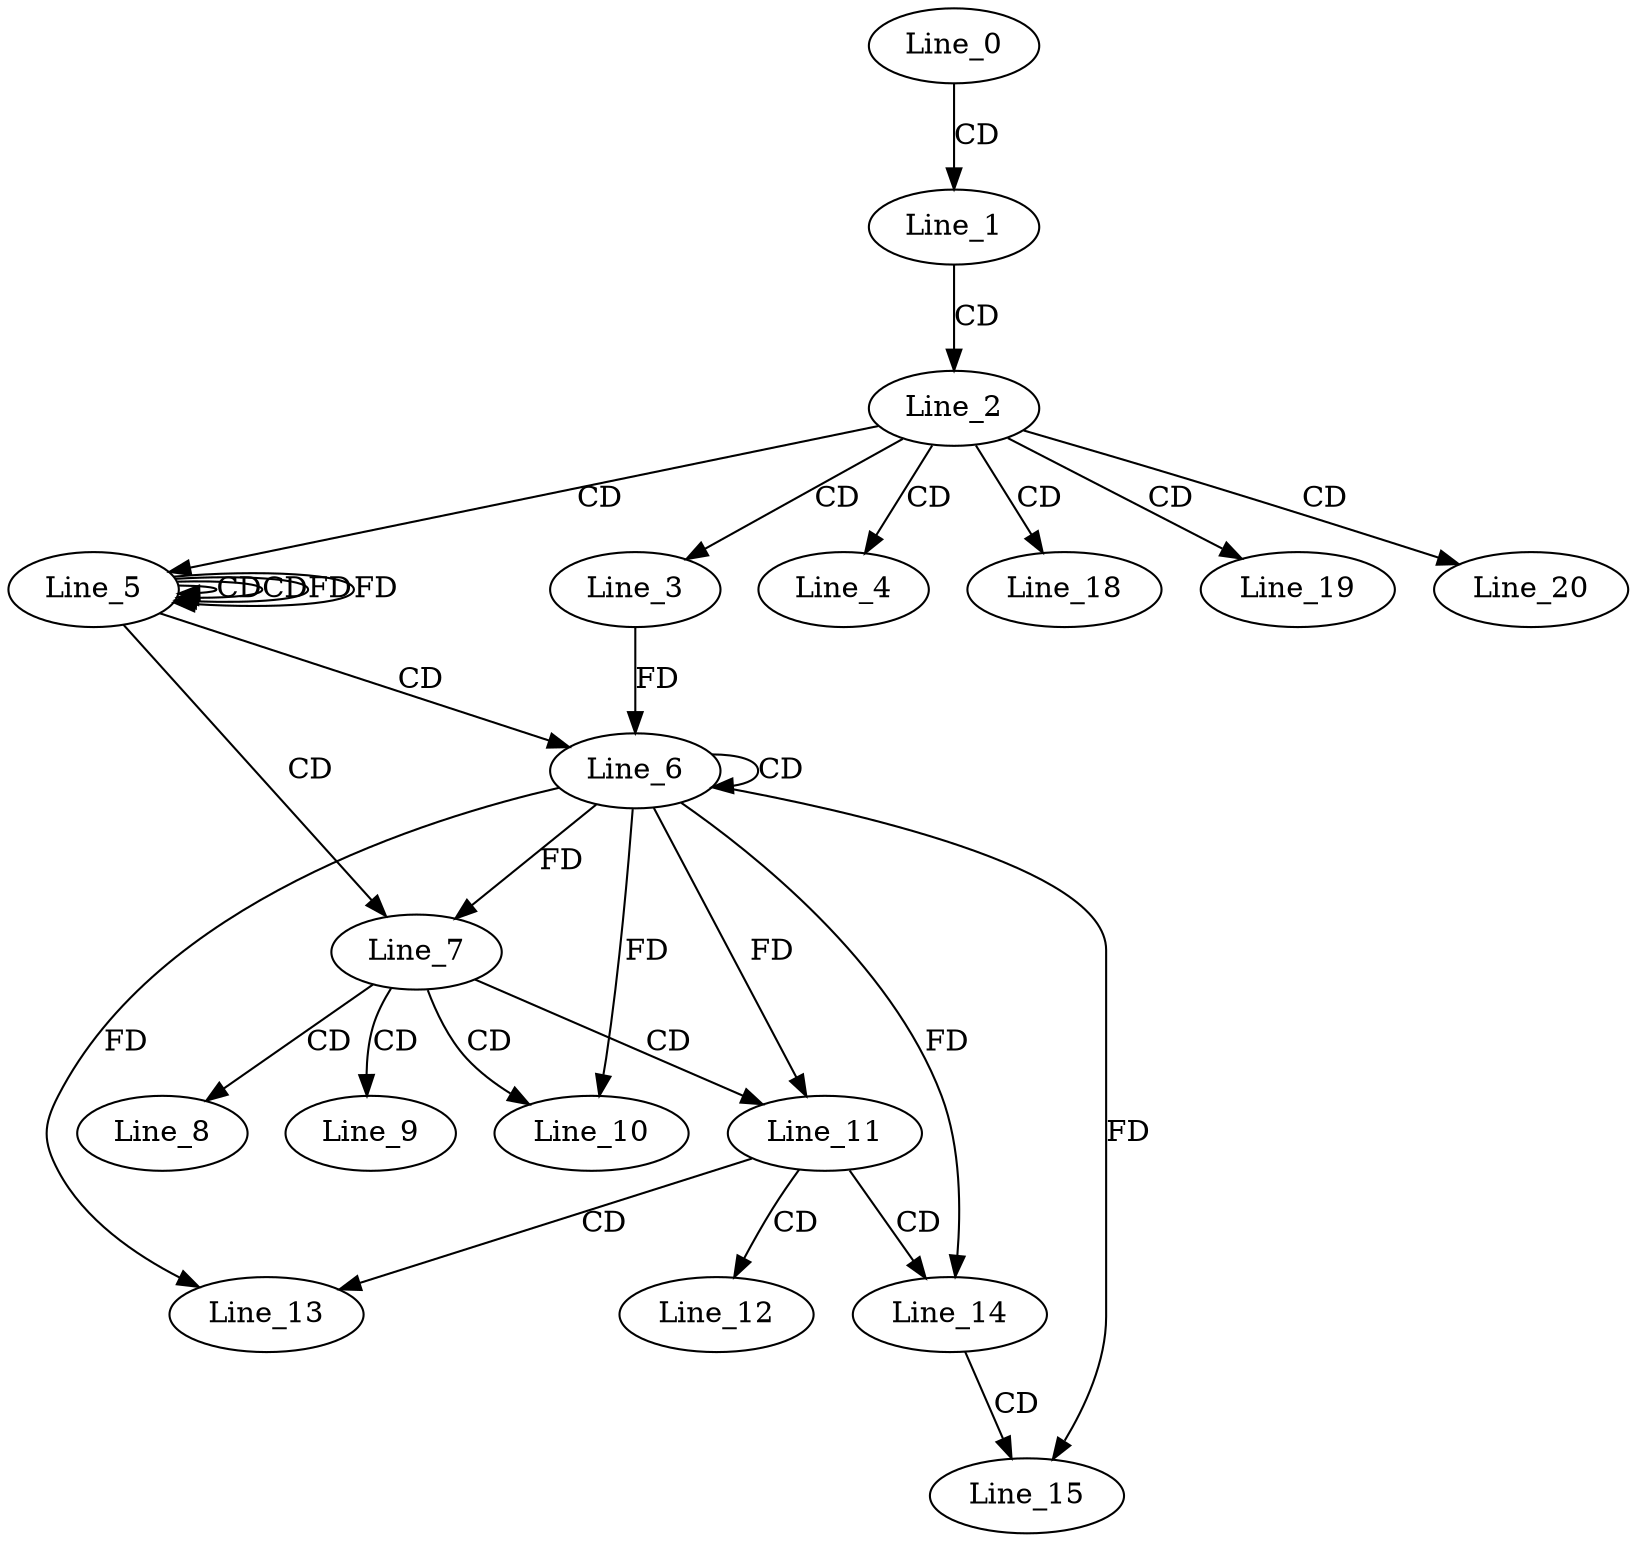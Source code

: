 digraph G {
  Line_0;
  Line_1;
  Line_2;
  Line_3;
  Line_4;
  Line_5;
  Line_5;
  Line_5;
  Line_6;
  Line_6;
  Line_6;
  Line_7;
  Line_8;
  Line_9;
  Line_10;
  Line_11;
  Line_12;
  Line_13;
  Line_14;
  Line_15;
  Line_18;
  Line_19;
  Line_20;
  Line_0 -> Line_1 [ label="CD" ];
  Line_1 -> Line_2 [ label="CD" ];
  Line_2 -> Line_3 [ label="CD" ];
  Line_2 -> Line_4 [ label="CD" ];
  Line_2 -> Line_5 [ label="CD" ];
  Line_5 -> Line_5 [ label="CD" ];
  Line_5 -> Line_5 [ label="CD" ];
  Line_5 -> Line_5 [ label="FD" ];
  Line_5 -> Line_6 [ label="CD" ];
  Line_6 -> Line_6 [ label="CD" ];
  Line_3 -> Line_6 [ label="FD" ];
  Line_5 -> Line_7 [ label="CD" ];
  Line_6 -> Line_7 [ label="FD" ];
  Line_7 -> Line_8 [ label="CD" ];
  Line_7 -> Line_9 [ label="CD" ];
  Line_7 -> Line_10 [ label="CD" ];
  Line_6 -> Line_10 [ label="FD" ];
  Line_7 -> Line_11 [ label="CD" ];
  Line_6 -> Line_11 [ label="FD" ];
  Line_11 -> Line_12 [ label="CD" ];
  Line_11 -> Line_13 [ label="CD" ];
  Line_6 -> Line_13 [ label="FD" ];
  Line_11 -> Line_14 [ label="CD" ];
  Line_6 -> Line_14 [ label="FD" ];
  Line_14 -> Line_15 [ label="CD" ];
  Line_6 -> Line_15 [ label="FD" ];
  Line_2 -> Line_18 [ label="CD" ];
  Line_2 -> Line_19 [ label="CD" ];
  Line_2 -> Line_20 [ label="CD" ];
  Line_5 -> Line_5 [ label="FD" ];
}
